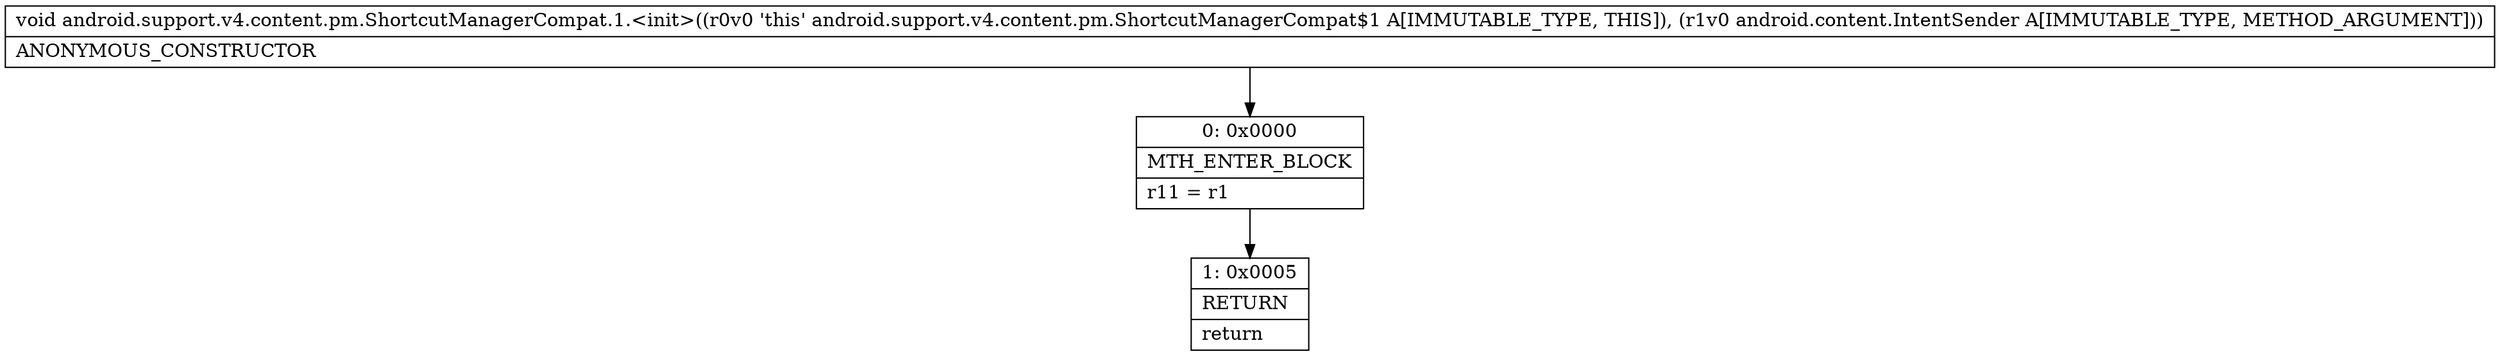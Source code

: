 digraph "CFG forandroid.support.v4.content.pm.ShortcutManagerCompat.1.\<init\>(Landroid\/content\/IntentSender;)V" {
Node_0 [shape=record,label="{0\:\ 0x0000|MTH_ENTER_BLOCK\l|r11 = r1\l}"];
Node_1 [shape=record,label="{1\:\ 0x0005|RETURN\l|return\l}"];
MethodNode[shape=record,label="{void android.support.v4.content.pm.ShortcutManagerCompat.1.\<init\>((r0v0 'this' android.support.v4.content.pm.ShortcutManagerCompat$1 A[IMMUTABLE_TYPE, THIS]), (r1v0 android.content.IntentSender A[IMMUTABLE_TYPE, METHOD_ARGUMENT]))  | ANONYMOUS_CONSTRUCTOR\l}"];
MethodNode -> Node_0;
Node_0 -> Node_1;
}

